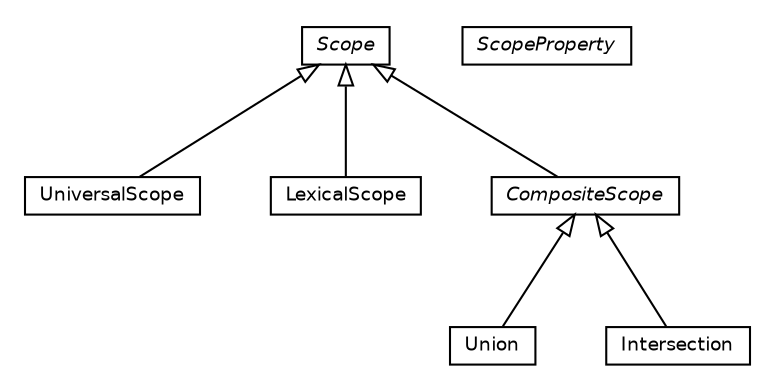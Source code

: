 #!/usr/local/bin/dot
#
# Class diagram 
# Generated by UMLGraph version 5.2 (http://www.umlgraph.org/)
#

digraph G {
	edge [fontname="Helvetica",fontsize=10,labelfontname="Helvetica",labelfontsize=10];
	node [fontname="Helvetica",fontsize=10,shape=plaintext];
	nodesep=0.25;
	ranksep=0.5;
	// chameleon.core.scope.UniversalScope
	c2939 [label=<<table title="chameleon.core.scope.UniversalScope" border="0" cellborder="1" cellspacing="0" cellpadding="2" port="p" href="./UniversalScope.html">
		<tr><td><table border="0" cellspacing="0" cellpadding="1">
<tr><td align="center" balign="center"> UniversalScope </td></tr>
		</table></td></tr>
		</table>>, fontname="Helvetica", fontcolor="black", fontsize=9.0];
	// chameleon.core.scope.Union
	c2940 [label=<<table title="chameleon.core.scope.Union" border="0" cellborder="1" cellspacing="0" cellpadding="2" port="p" href="./Union.html">
		<tr><td><table border="0" cellspacing="0" cellpadding="1">
<tr><td align="center" balign="center"> Union </td></tr>
		</table></td></tr>
		</table>>, fontname="Helvetica", fontcolor="black", fontsize=9.0];
	// chameleon.core.scope.ScopeProperty
	c2941 [label=<<table title="chameleon.core.scope.ScopeProperty" border="0" cellborder="1" cellspacing="0" cellpadding="2" port="p" href="./ScopeProperty.html">
		<tr><td><table border="0" cellspacing="0" cellpadding="1">
<tr><td align="center" balign="center"><font face="Helvetica-Oblique"> ScopeProperty </font></td></tr>
		</table></td></tr>
		</table>>, fontname="Helvetica", fontcolor="black", fontsize=9.0];
	// chameleon.core.scope.Scope
	c2942 [label=<<table title="chameleon.core.scope.Scope" border="0" cellborder="1" cellspacing="0" cellpadding="2" port="p" href="./Scope.html">
		<tr><td><table border="0" cellspacing="0" cellpadding="1">
<tr><td align="center" balign="center"><font face="Helvetica-Oblique"> Scope </font></td></tr>
		</table></td></tr>
		</table>>, fontname="Helvetica", fontcolor="black", fontsize=9.0];
	// chameleon.core.scope.LexicalScope
	c2943 [label=<<table title="chameleon.core.scope.LexicalScope" border="0" cellborder="1" cellspacing="0" cellpadding="2" port="p" href="./LexicalScope.html">
		<tr><td><table border="0" cellspacing="0" cellpadding="1">
<tr><td align="center" balign="center"> LexicalScope </td></tr>
		</table></td></tr>
		</table>>, fontname="Helvetica", fontcolor="black", fontsize=9.0];
	// chameleon.core.scope.Intersection
	c2944 [label=<<table title="chameleon.core.scope.Intersection" border="0" cellborder="1" cellspacing="0" cellpadding="2" port="p" href="./Intersection.html">
		<tr><td><table border="0" cellspacing="0" cellpadding="1">
<tr><td align="center" balign="center"> Intersection </td></tr>
		</table></td></tr>
		</table>>, fontname="Helvetica", fontcolor="black", fontsize=9.0];
	// chameleon.core.scope.CompositeScope
	c2945 [label=<<table title="chameleon.core.scope.CompositeScope" border="0" cellborder="1" cellspacing="0" cellpadding="2" port="p" href="./CompositeScope.html">
		<tr><td><table border="0" cellspacing="0" cellpadding="1">
<tr><td align="center" balign="center"><font face="Helvetica-Oblique"> CompositeScope </font></td></tr>
		</table></td></tr>
		</table>>, fontname="Helvetica", fontcolor="black", fontsize=9.0];
	//chameleon.core.scope.UniversalScope extends chameleon.core.scope.Scope
	c2942:p -> c2939:p [dir=back,arrowtail=empty];
	//chameleon.core.scope.Union extends chameleon.core.scope.CompositeScope
	c2945:p -> c2940:p [dir=back,arrowtail=empty];
	//chameleon.core.scope.LexicalScope extends chameleon.core.scope.Scope
	c2942:p -> c2943:p [dir=back,arrowtail=empty];
	//chameleon.core.scope.Intersection extends chameleon.core.scope.CompositeScope
	c2945:p -> c2944:p [dir=back,arrowtail=empty];
	//chameleon.core.scope.CompositeScope extends chameleon.core.scope.Scope
	c2942:p -> c2945:p [dir=back,arrowtail=empty];
}

